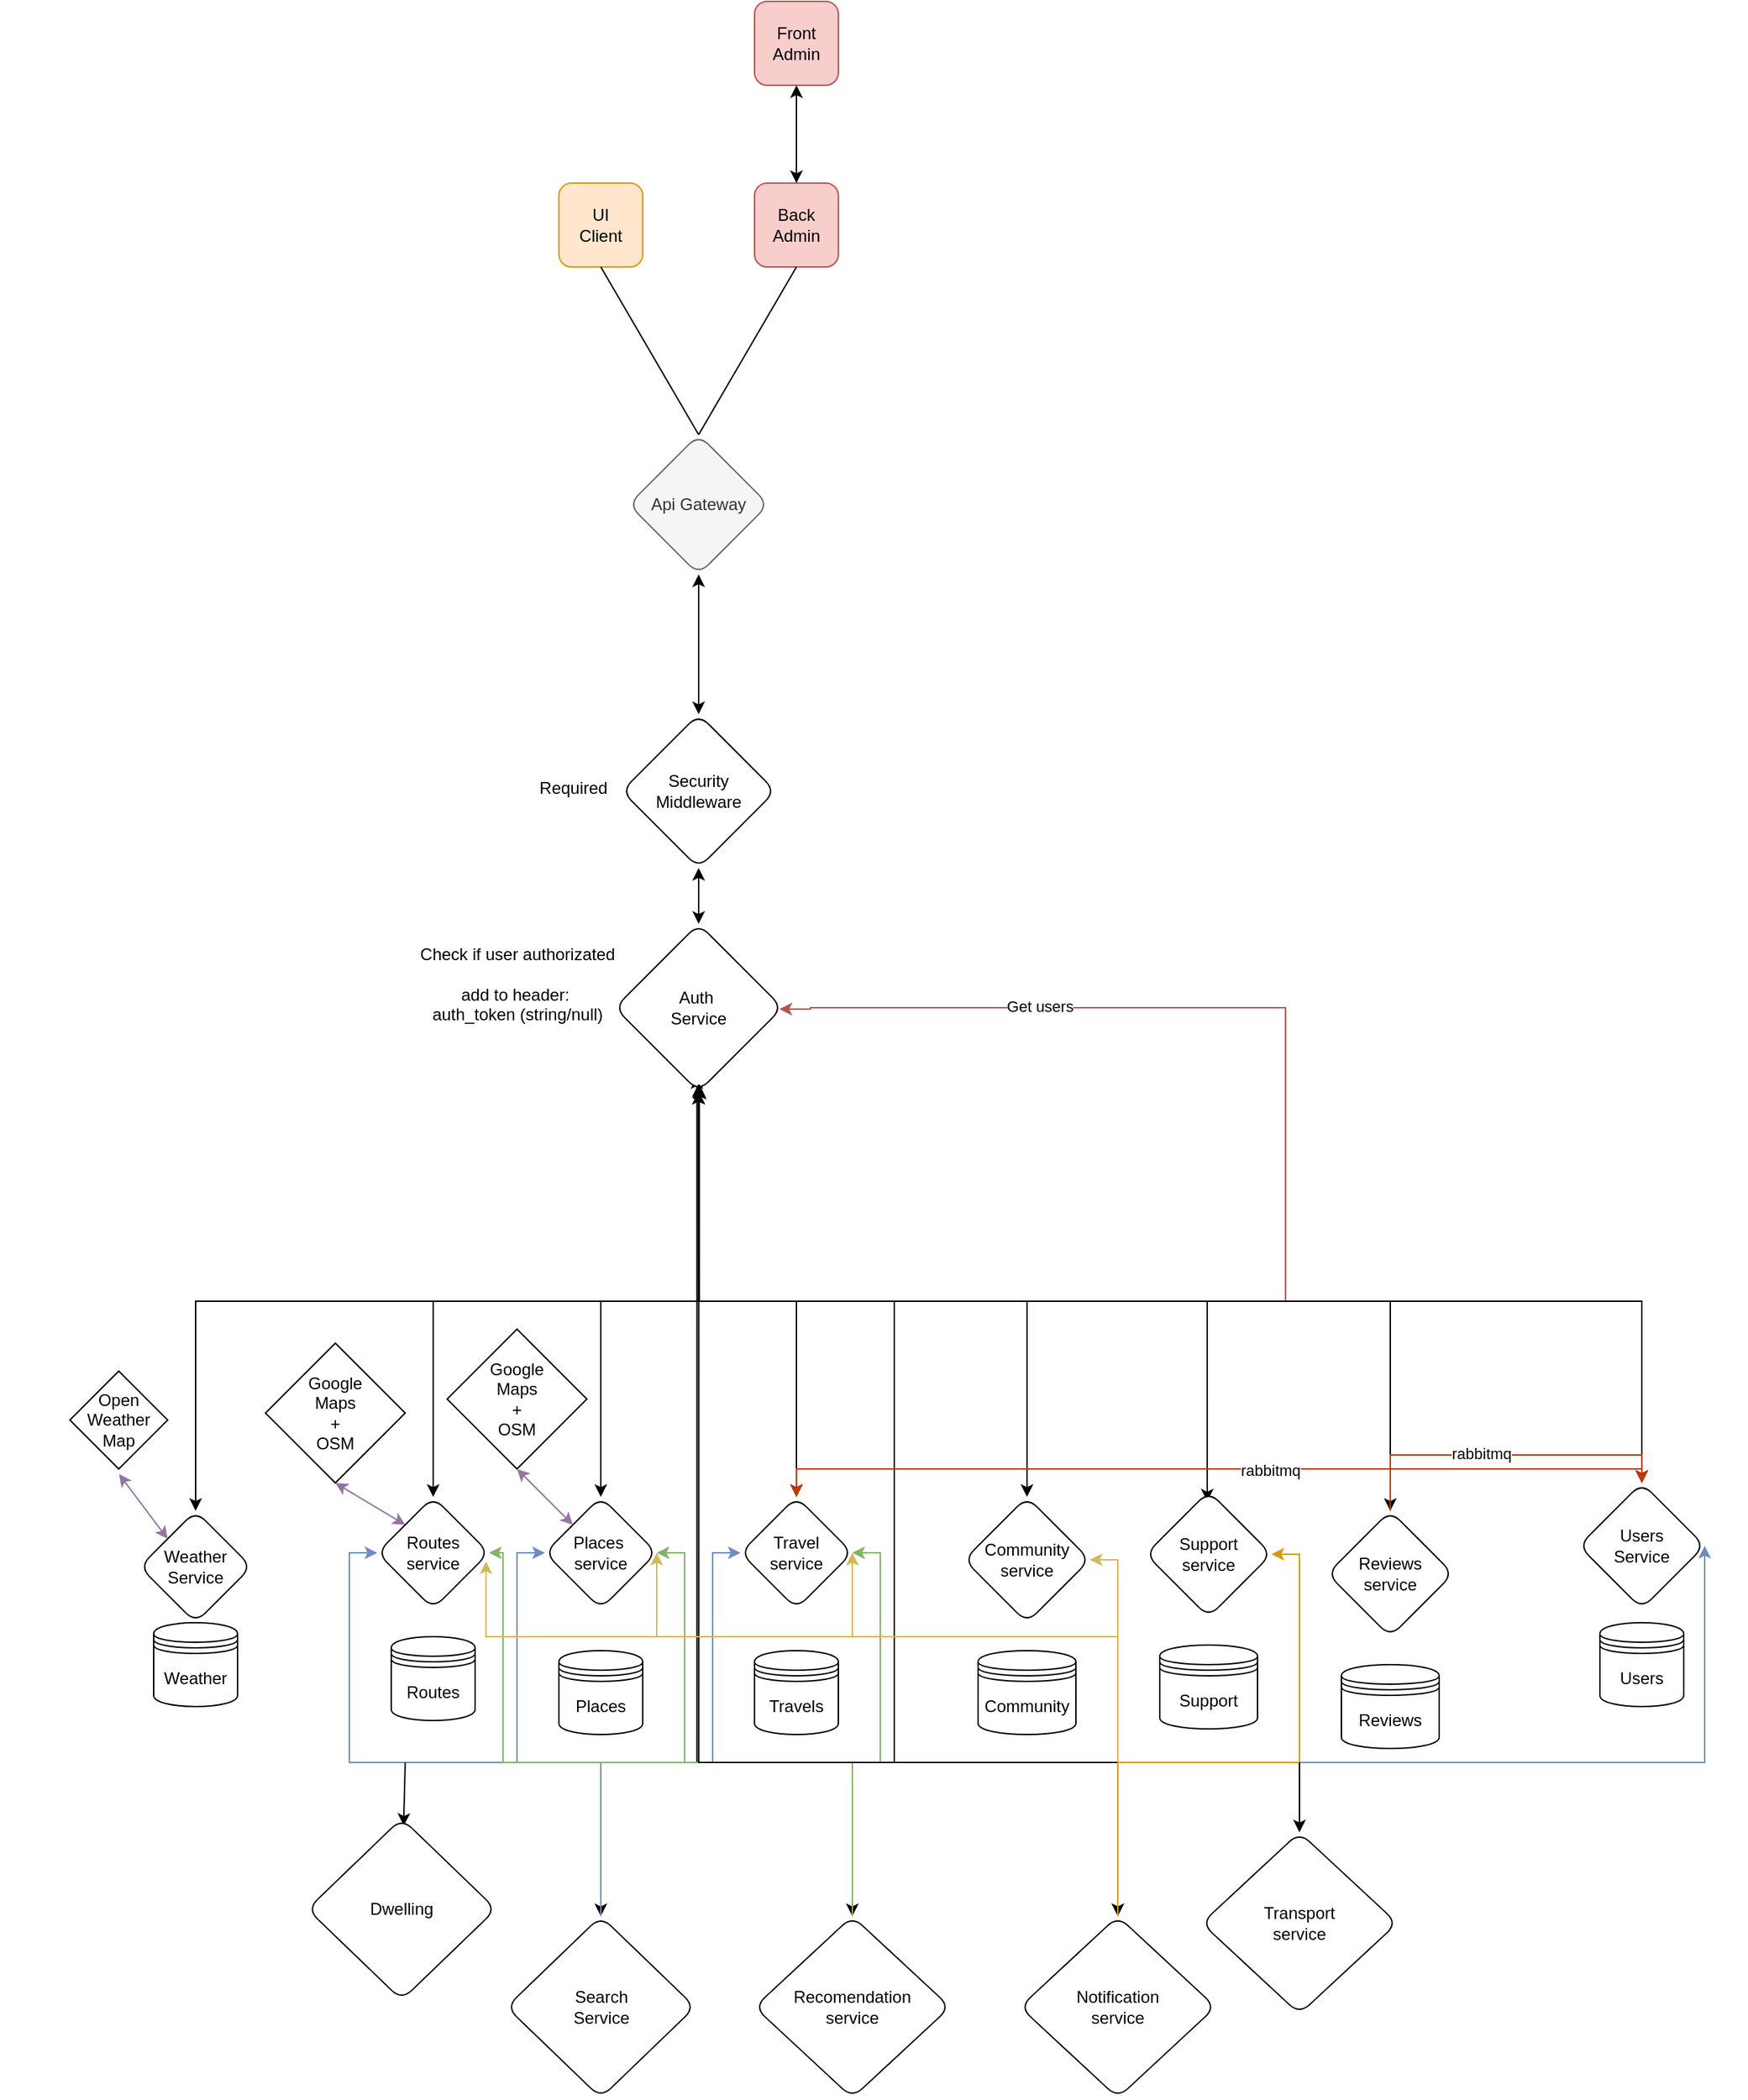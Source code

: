 <mxfile version="21.7.4" type="github" pages="2">
  <diagram id="EecwkjPMcD4oGISMl5hN" name="main">
    <mxGraphModel dx="1811" dy="544" grid="1" gridSize="10" guides="1" tooltips="1" connect="1" arrows="1" fold="1" page="1" pageScale="1" pageWidth="850" pageHeight="1100" math="0" shadow="0">
      <root>
        <mxCell id="0" />
        <mxCell id="1" parent="0" />
        <mxCell id="rPUgvvIxGrQD1X49i5kI-1" value="UI&lt;br&gt;Client" style="rounded=1;whiteSpace=wrap;html=1;labelBackgroundColor=none;fillColor=#ffe6cc;strokeColor=#d79b00;" parent="1" vertex="1">
          <mxGeometry x="270" y="200" width="60" height="60" as="geometry" />
        </mxCell>
        <mxCell id="rPUgvvIxGrQD1X49i5kI-2" value="Api Gateway" style="rhombus;whiteSpace=wrap;html=1;labelBackgroundColor=none;fillColor=#f5f5f5;fontColor=#333333;strokeColor=#666666;rounded=1;" parent="1" vertex="1">
          <mxGeometry x="320" y="380" width="100" height="100" as="geometry" />
        </mxCell>
        <mxCell id="rPUgvvIxGrQD1X49i5kI-3" value="" style="endArrow=none;html=1;rounded=1;exitX=0.5;exitY=1;exitDx=0;exitDy=0;entryX=0.5;entryY=0;entryDx=0;entryDy=0;labelBackgroundColor=none;fontColor=default;" parent="1" source="rPUgvvIxGrQD1X49i5kI-1" target="rPUgvvIxGrQD1X49i5kI-2" edge="1">
          <mxGeometry width="50" height="50" relative="1" as="geometry">
            <mxPoint x="260" y="470" as="sourcePoint" />
            <mxPoint x="310" y="420" as="targetPoint" />
          </mxGeometry>
        </mxCell>
        <mxCell id="rPUgvvIxGrQD1X49i5kI-13" value="" style="endArrow=classic;startArrow=classic;html=1;rounded=1;" parent="1" edge="1">
          <mxGeometry x="0.048" y="20" width="50" height="50" relative="1" as="geometry">
            <mxPoint x="370" y="580" as="sourcePoint" />
            <mxPoint x="370" y="480" as="targetPoint" />
            <mxPoint as="offset" />
          </mxGeometry>
        </mxCell>
        <mxCell id="bWCvzu3Y4gJ8_9nFrOtD-18" style="edgeStyle=orthogonalEdgeStyle;rounded=0;orthogonalLoop=1;jettySize=auto;html=1;exitX=0.5;exitY=1;exitDx=0;exitDy=0;entryX=0.5;entryY=0;entryDx=0;entryDy=0;startArrow=classic;startFill=1;" parent="1" source="rPUgvvIxGrQD1X49i5kI-32" target="bWCvzu3Y4gJ8_9nFrOtD-17" edge="1">
          <mxGeometry relative="1" as="geometry" />
        </mxCell>
        <mxCell id="rPUgvvIxGrQD1X49i5kI-32" value="Security &lt;br&gt;Middleware" style="rhombus;whiteSpace=wrap;html=1;rounded=1;" parent="1" vertex="1">
          <mxGeometry x="315" y="580" width="110" height="110" as="geometry" />
        </mxCell>
        <mxCell id="bWCvzu3Y4gJ8_9nFrOtD-8" style="edgeStyle=orthogonalEdgeStyle;rounded=0;orthogonalLoop=1;jettySize=auto;html=1;exitX=0.982;exitY=0.508;exitDx=0;exitDy=0;entryX=0.5;entryY=0;entryDx=0;entryDy=0;startArrow=classic;startFill=1;fillColor=#f8cecc;strokeColor=#b85450;exitPerimeter=0;" parent="1" source="bWCvzu3Y4gJ8_9nFrOtD-17" target="bWCvzu3Y4gJ8_9nFrOtD-6" edge="1">
          <mxGeometry relative="1" as="geometry">
            <mxPoint x="435.0" y="1185" as="targetPoint" />
            <mxPoint x="740" y="785" as="sourcePoint" />
            <Array as="points">
              <mxPoint x="450" y="791" />
              <mxPoint x="790" y="790" />
              <mxPoint x="790" y="1000" />
              <mxPoint x="1045" y="1000" />
            </Array>
          </mxGeometry>
        </mxCell>
        <mxCell id="bWCvzu3Y4gJ8_9nFrOtD-10" value="Get users" style="edgeLabel;html=1;align=center;verticalAlign=middle;resizable=0;points=[];" parent="bWCvzu3Y4gJ8_9nFrOtD-8" vertex="1" connectable="0">
          <mxGeometry x="-0.884" y="1" relative="1" as="geometry">
            <mxPoint x="131" as="offset" />
          </mxGeometry>
        </mxCell>
        <mxCell id="PeCJAEeytEar3KvYhR9G-1" value="Required" style="text;html=1;align=center;verticalAlign=middle;resizable=0;points=[];autosize=1;strokeColor=none;fillColor=none;" parent="1" vertex="1">
          <mxGeometry x="245" y="618" width="70" height="30" as="geometry" />
        </mxCell>
        <mxCell id="yKIxGDMHckdc1lxCS0Wq-1" value="" style="group" parent="1" vertex="1" connectable="0">
          <mxGeometry x="-130" y="1140" width="200" height="120" as="geometry" />
        </mxCell>
        <mxCell id="4Ooyj4k_RKz1A4hLpU1l-3" value="Weather &lt;br&gt;Service" style="rhombus;whiteSpace=wrap;html=1;rounded=1;" parent="yKIxGDMHckdc1lxCS0Wq-1" vertex="1">
          <mxGeometry x="100" y="10" width="80" height="80" as="geometry" />
        </mxCell>
        <mxCell id="bWCvzu3Y4gJ8_9nFrOtD-35" style="edgeStyle=orthogonalEdgeStyle;rounded=0;orthogonalLoop=1;jettySize=auto;html=1;exitX=0.5;exitY=0;exitDx=0;exitDy=0;entryX=0.49;entryY=0.908;entryDx=0;entryDy=0;entryPerimeter=0;startArrow=classic;startFill=1;" parent="1" source="bWCvzu3Y4gJ8_9nFrOtD-1" target="bWCvzu3Y4gJ8_9nFrOtD-17" edge="1">
          <mxGeometry relative="1" as="geometry">
            <Array as="points">
              <mxPoint x="300" y="1330" />
              <mxPoint x="369" y="1330" />
            </Array>
          </mxGeometry>
        </mxCell>
        <mxCell id="bWCvzu3Y4gJ8_9nFrOtD-40" style="edgeStyle=orthogonalEdgeStyle;rounded=0;orthogonalLoop=1;jettySize=auto;html=1;exitX=0.5;exitY=0;exitDx=0;exitDy=0;entryX=0;entryY=0.5;entryDx=0;entryDy=0;fillColor=#dae8fc;strokeColor=#6c8ebf;" parent="1" source="bWCvzu3Y4gJ8_9nFrOtD-1" target="bWCvzu3Y4gJ8_9nFrOtD-22" edge="1">
          <mxGeometry relative="1" as="geometry" />
        </mxCell>
        <mxCell id="bWCvzu3Y4gJ8_9nFrOtD-41" style="edgeStyle=orthogonalEdgeStyle;rounded=0;orthogonalLoop=1;jettySize=auto;html=1;exitX=0.5;exitY=0;exitDx=0;exitDy=0;entryX=0;entryY=0.5;entryDx=0;entryDy=0;fillColor=#dae8fc;strokeColor=#6c8ebf;" parent="1" source="bWCvzu3Y4gJ8_9nFrOtD-1" target="bWCvzu3Y4gJ8_9nFrOtD-23" edge="1">
          <mxGeometry relative="1" as="geometry">
            <Array as="points">
              <mxPoint x="300" y="1330" />
              <mxPoint x="240" y="1330" />
              <mxPoint x="240" y="1180" />
            </Array>
          </mxGeometry>
        </mxCell>
        <mxCell id="bWCvzu3Y4gJ8_9nFrOtD-42" style="edgeStyle=orthogonalEdgeStyle;rounded=0;orthogonalLoop=1;jettySize=auto;html=1;exitX=0.5;exitY=0;exitDx=0;exitDy=0;entryX=0;entryY=0.5;entryDx=0;entryDy=0;fillColor=#dae8fc;strokeColor=#6c8ebf;" parent="1" source="bWCvzu3Y4gJ8_9nFrOtD-1" target="bWCvzu3Y4gJ8_9nFrOtD-24" edge="1">
          <mxGeometry relative="1" as="geometry">
            <Array as="points">
              <mxPoint x="300" y="1330" />
              <mxPoint x="380" y="1330" />
            </Array>
          </mxGeometry>
        </mxCell>
        <mxCell id="bWCvzu3Y4gJ8_9nFrOtD-43" style="edgeStyle=orthogonalEdgeStyle;rounded=0;orthogonalLoop=1;jettySize=auto;html=1;exitX=0.5;exitY=0;exitDx=0;exitDy=0;entryX=1;entryY=0.5;entryDx=0;entryDy=0;fillColor=#dae8fc;strokeColor=#6c8ebf;" parent="1" source="bWCvzu3Y4gJ8_9nFrOtD-1" target="bWCvzu3Y4gJ8_9nFrOtD-6" edge="1">
          <mxGeometry relative="1" as="geometry">
            <Array as="points">
              <mxPoint x="300" y="1330" />
              <mxPoint x="1090" y="1330" />
            </Array>
          </mxGeometry>
        </mxCell>
        <mxCell id="bWCvzu3Y4gJ8_9nFrOtD-1" value="Search &lt;br&gt;Service" style="rhombus;whiteSpace=wrap;html=1;rounded=1;" parent="1" vertex="1">
          <mxGeometry x="232.5" y="1440" width="135" height="130" as="geometry" />
        </mxCell>
        <mxCell id="bWCvzu3Y4gJ8_9nFrOtD-9" value="" style="group" parent="1" vertex="1" connectable="0">
          <mxGeometry x="990" y="1130" width="130" height="210" as="geometry" />
        </mxCell>
        <mxCell id="rPUgvvIxGrQD1X49i5kI-42" value="Users" style="shape=datastore;whiteSpace=wrap;html=1;rounded=1;" parent="bWCvzu3Y4gJ8_9nFrOtD-9" vertex="1">
          <mxGeometry x="25" y="100" width="60" height="60" as="geometry" />
        </mxCell>
        <mxCell id="bWCvzu3Y4gJ8_9nFrOtD-6" value="Users&lt;br&gt;Service" style="rhombus;whiteSpace=wrap;html=1;rounded=1;" parent="bWCvzu3Y4gJ8_9nFrOtD-9" vertex="1">
          <mxGeometry x="10" width="90" height="90" as="geometry" />
        </mxCell>
        <mxCell id="EJrWtEtRRNhrlQFl7jeg-8" style="edgeStyle=orthogonalEdgeStyle;rounded=0;orthogonalLoop=1;jettySize=auto;html=1;exitX=0.5;exitY=1;exitDx=0;exitDy=0;entryX=0.489;entryY=0.081;entryDx=0;entryDy=0;entryPerimeter=0;" parent="1" source="bWCvzu3Y4gJ8_9nFrOtD-17" target="EJrWtEtRRNhrlQFl7jeg-5" edge="1">
          <mxGeometry relative="1" as="geometry">
            <Array as="points">
              <mxPoint x="370" y="1000" />
              <mxPoint x="734" y="1000" />
            </Array>
          </mxGeometry>
        </mxCell>
        <mxCell id="bWCvzu3Y4gJ8_9nFrOtD-17" value="Auth&amp;nbsp;&lt;br&gt;Service&lt;br&gt;" style="rhombus;whiteSpace=wrap;html=1;rounded=1;" parent="1" vertex="1">
          <mxGeometry x="310" y="730" width="120" height="120" as="geometry" />
        </mxCell>
        <mxCell id="bWCvzu3Y4gJ8_9nFrOtD-19" style="edgeStyle=orthogonalEdgeStyle;rounded=0;orthogonalLoop=1;jettySize=auto;html=1;exitX=0.5;exitY=0;exitDx=0;exitDy=0;entryX=0.5;entryY=1;entryDx=0;entryDy=0;startArrow=classic;startFill=1;" parent="1" source="4Ooyj4k_RKz1A4hLpU1l-3" target="bWCvzu3Y4gJ8_9nFrOtD-17" edge="1">
          <mxGeometry relative="1" as="geometry">
            <Array as="points">
              <mxPoint x="10" y="1000" />
              <mxPoint x="370" y="1000" />
            </Array>
          </mxGeometry>
        </mxCell>
        <mxCell id="bWCvzu3Y4gJ8_9nFrOtD-21" value="Check if user authorizated&lt;br&gt;&lt;br&gt;add to header:&amp;nbsp;&lt;br&gt;auth_token (string/null)" style="text;html=1;align=center;verticalAlign=middle;resizable=0;points=[];autosize=1;strokeColor=none;fillColor=none;" parent="1" vertex="1">
          <mxGeometry x="160" y="738" width="160" height="70" as="geometry" />
        </mxCell>
        <mxCell id="bWCvzu3Y4gJ8_9nFrOtD-28" value="" style="group;rounded=0;" parent="1" vertex="1" connectable="0">
          <mxGeometry x="140" y="1140" width="80" height="160" as="geometry" />
        </mxCell>
        <mxCell id="bWCvzu3Y4gJ8_9nFrOtD-22" value="Routes service" style="rhombus;whiteSpace=wrap;html=1;rounded=1;" parent="bWCvzu3Y4gJ8_9nFrOtD-28" vertex="1">
          <mxGeometry width="80" height="80" as="geometry" />
        </mxCell>
        <mxCell id="bWCvzu3Y4gJ8_9nFrOtD-25" value="Routes" style="shape=datastore;whiteSpace=wrap;html=1;rounded=1;" parent="bWCvzu3Y4gJ8_9nFrOtD-28" vertex="1">
          <mxGeometry x="10" y="100" width="60" height="60" as="geometry" />
        </mxCell>
        <mxCell id="bWCvzu3Y4gJ8_9nFrOtD-29" value="" style="group" parent="1" vertex="1" connectable="0">
          <mxGeometry x="260" y="1140" width="80" height="160" as="geometry" />
        </mxCell>
        <mxCell id="bWCvzu3Y4gJ8_9nFrOtD-23" value="Places&amp;nbsp; service" style="rhombus;whiteSpace=wrap;html=1;rounded=1;" parent="bWCvzu3Y4gJ8_9nFrOtD-29" vertex="1">
          <mxGeometry width="80" height="80" as="geometry" />
        </mxCell>
        <mxCell id="bWCvzu3Y4gJ8_9nFrOtD-26" value="Places" style="shape=datastore;whiteSpace=wrap;html=1;rounded=1;" parent="bWCvzu3Y4gJ8_9nFrOtD-29" vertex="1">
          <mxGeometry x="10" y="110" width="60" height="60" as="geometry" />
        </mxCell>
        <mxCell id="bWCvzu3Y4gJ8_9nFrOtD-30" value="" style="group" parent="1" vertex="1" connectable="0">
          <mxGeometry x="400" y="1140" width="80" height="160" as="geometry" />
        </mxCell>
        <mxCell id="bWCvzu3Y4gJ8_9nFrOtD-24" value="Travel&lt;br&gt;service" style="rhombus;whiteSpace=wrap;html=1;rounded=1;" parent="bWCvzu3Y4gJ8_9nFrOtD-30" vertex="1">
          <mxGeometry width="80" height="80" as="geometry" />
        </mxCell>
        <mxCell id="bWCvzu3Y4gJ8_9nFrOtD-27" value="Travels" style="shape=datastore;whiteSpace=wrap;html=1;rounded=1;" parent="bWCvzu3Y4gJ8_9nFrOtD-30" vertex="1">
          <mxGeometry x="10" y="110" width="60" height="60" as="geometry" />
        </mxCell>
        <mxCell id="bWCvzu3Y4gJ8_9nFrOtD-31" style="edgeStyle=orthogonalEdgeStyle;rounded=0;orthogonalLoop=1;jettySize=auto;html=1;exitX=0.5;exitY=0;exitDx=0;exitDy=0;startArrow=classic;startFill=1;entryX=0.509;entryY=0.97;entryDx=0;entryDy=0;entryPerimeter=0;" parent="1" source="bWCvzu3Y4gJ8_9nFrOtD-22" target="bWCvzu3Y4gJ8_9nFrOtD-17" edge="1">
          <mxGeometry relative="1" as="geometry">
            <Array as="points">
              <mxPoint x="180" y="1000" />
              <mxPoint x="370" y="1000" />
              <mxPoint x="370" y="849" />
              <mxPoint x="371" y="849" />
            </Array>
          </mxGeometry>
        </mxCell>
        <mxCell id="bWCvzu3Y4gJ8_9nFrOtD-33" style="edgeStyle=orthogonalEdgeStyle;rounded=0;orthogonalLoop=1;jettySize=auto;html=1;exitX=0.5;exitY=0;exitDx=0;exitDy=0;entryX=0.5;entryY=1;entryDx=0;entryDy=0;startArrow=classic;startFill=1;" parent="1" source="bWCvzu3Y4gJ8_9nFrOtD-23" target="bWCvzu3Y4gJ8_9nFrOtD-17" edge="1">
          <mxGeometry relative="1" as="geometry">
            <Array as="points">
              <mxPoint x="300" y="1000" />
              <mxPoint x="370" y="1000" />
            </Array>
          </mxGeometry>
        </mxCell>
        <mxCell id="bWCvzu3Y4gJ8_9nFrOtD-34" style="edgeStyle=orthogonalEdgeStyle;rounded=0;orthogonalLoop=1;jettySize=auto;html=1;exitX=0.5;exitY=0;exitDx=0;exitDy=0;entryX=0.5;entryY=1;entryDx=0;entryDy=0;startArrow=classic;startFill=1;" parent="1" source="bWCvzu3Y4gJ8_9nFrOtD-24" target="bWCvzu3Y4gJ8_9nFrOtD-17" edge="1">
          <mxGeometry relative="1" as="geometry">
            <Array as="points">
              <mxPoint x="440" y="1000" />
              <mxPoint x="370" y="1000" />
            </Array>
          </mxGeometry>
        </mxCell>
        <mxCell id="bWCvzu3Y4gJ8_9nFrOtD-37" style="edgeStyle=orthogonalEdgeStyle;rounded=0;orthogonalLoop=1;jettySize=auto;html=1;exitX=0.5;exitY=0;exitDx=0;exitDy=0;entryX=0.503;entryY=0.954;entryDx=0;entryDy=0;entryPerimeter=0;startArrow=classic;startFill=1;" parent="1" source="bWCvzu3Y4gJ8_9nFrOtD-6" target="bWCvzu3Y4gJ8_9nFrOtD-17" edge="1">
          <mxGeometry relative="1" as="geometry">
            <mxPoint x="370.0" y="830" as="targetPoint" />
            <Array as="points">
              <mxPoint x="1045" y="1000" />
              <mxPoint x="370" y="1000" />
            </Array>
          </mxGeometry>
        </mxCell>
        <mxCell id="bWCvzu3Y4gJ8_9nFrOtD-44" value="" style="group" parent="1" vertex="1" connectable="0">
          <mxGeometry x="560" y="1140" width="90" height="160" as="geometry" />
        </mxCell>
        <mxCell id="bWCvzu3Y4gJ8_9nFrOtD-45" value="Community&lt;br&gt;service" style="rhombus;whiteSpace=wrap;html=1;rounded=1;" parent="bWCvzu3Y4gJ8_9nFrOtD-44" vertex="1">
          <mxGeometry width="90" height="90" as="geometry" />
        </mxCell>
        <mxCell id="bWCvzu3Y4gJ8_9nFrOtD-46" value="Community" style="shape=datastore;whiteSpace=wrap;html=1;rounded=1;" parent="bWCvzu3Y4gJ8_9nFrOtD-44" vertex="1">
          <mxGeometry x="10" y="110" width="70" height="60" as="geometry" />
        </mxCell>
        <mxCell id="bWCvzu3Y4gJ8_9nFrOtD-49" style="edgeStyle=orthogonalEdgeStyle;rounded=0;orthogonalLoop=1;jettySize=auto;html=1;exitX=0.5;exitY=0;exitDx=0;exitDy=0;entryX=0.503;entryY=0.968;entryDx=0;entryDy=0;entryPerimeter=0;startArrow=classic;startFill=1;" parent="1" source="bWCvzu3Y4gJ8_9nFrOtD-45" target="bWCvzu3Y4gJ8_9nFrOtD-17" edge="1">
          <mxGeometry relative="1" as="geometry">
            <mxPoint x="370" y="860" as="targetPoint" />
            <Array as="points">
              <mxPoint x="555" y="1000" />
              <mxPoint x="370" y="1000" />
              <mxPoint x="370" y="846" />
            </Array>
          </mxGeometry>
        </mxCell>
        <mxCell id="bWCvzu3Y4gJ8_9nFrOtD-55" style="edgeStyle=orthogonalEdgeStyle;rounded=0;orthogonalLoop=1;jettySize=auto;html=1;exitX=0.5;exitY=0;exitDx=0;exitDy=0;entryX=0.498;entryY=0.956;entryDx=0;entryDy=0;entryPerimeter=0;startArrow=classic;startFill=1;" parent="1" source="bWCvzu3Y4gJ8_9nFrOtD-53" target="bWCvzu3Y4gJ8_9nFrOtD-17" edge="1">
          <mxGeometry relative="1" as="geometry">
            <Array as="points">
              <mxPoint x="480" y="1330" />
              <mxPoint x="510" y="1330" />
              <mxPoint x="510" y="1000" />
              <mxPoint x="370" y="1000" />
            </Array>
          </mxGeometry>
        </mxCell>
        <mxCell id="bWCvzu3Y4gJ8_9nFrOtD-57" style="edgeStyle=orthogonalEdgeStyle;rounded=0;orthogonalLoop=1;jettySize=auto;html=1;exitX=0.5;exitY=0;exitDx=0;exitDy=0;entryX=1;entryY=0.5;entryDx=0;entryDy=0;fillColor=#d5e8d4;strokeColor=#82b366;" parent="1" source="bWCvzu3Y4gJ8_9nFrOtD-53" target="bWCvzu3Y4gJ8_9nFrOtD-24" edge="1">
          <mxGeometry relative="1" as="geometry" />
        </mxCell>
        <mxCell id="bWCvzu3Y4gJ8_9nFrOtD-59" style="edgeStyle=orthogonalEdgeStyle;rounded=0;orthogonalLoop=1;jettySize=auto;html=1;exitX=0.5;exitY=0;exitDx=0;exitDy=0;entryX=1;entryY=0.5;entryDx=0;entryDy=0;fillColor=#d5e8d4;strokeColor=#82b366;" parent="1" source="bWCvzu3Y4gJ8_9nFrOtD-53" target="bWCvzu3Y4gJ8_9nFrOtD-23" edge="1">
          <mxGeometry relative="1" as="geometry">
            <Array as="points">
              <mxPoint x="480" y="1330" />
              <mxPoint x="360" y="1330" />
              <mxPoint x="360" y="1180" />
            </Array>
          </mxGeometry>
        </mxCell>
        <mxCell id="bWCvzu3Y4gJ8_9nFrOtD-60" style="edgeStyle=orthogonalEdgeStyle;rounded=0;orthogonalLoop=1;jettySize=auto;html=1;exitX=0.5;exitY=0;exitDx=0;exitDy=0;entryX=1;entryY=0.5;entryDx=0;entryDy=0;fillColor=#d5e8d4;strokeColor=#82b366;" parent="1" source="bWCvzu3Y4gJ8_9nFrOtD-53" target="bWCvzu3Y4gJ8_9nFrOtD-22" edge="1">
          <mxGeometry relative="1" as="geometry">
            <Array as="points">
              <mxPoint x="480" y="1330" />
              <mxPoint x="230" y="1330" />
              <mxPoint x="230" y="1180" />
            </Array>
          </mxGeometry>
        </mxCell>
        <mxCell id="bWCvzu3Y4gJ8_9nFrOtD-53" value="Recomendation&lt;br&gt;service" style="rhombus;whiteSpace=wrap;html=1;rounded=1;" parent="1" vertex="1">
          <mxGeometry x="410" y="1440" width="140" height="130" as="geometry" />
        </mxCell>
        <mxCell id="bWCvzu3Y4gJ8_9nFrOtD-62" value="Google &lt;br&gt;Maps &lt;br&gt;+ &lt;br&gt;OSM" style="rhombus;whiteSpace=wrap;html=1;" parent="1" vertex="1">
          <mxGeometry x="190" y="1020" width="100" height="100" as="geometry" />
        </mxCell>
        <mxCell id="bWCvzu3Y4gJ8_9nFrOtD-63" value="Google &lt;br&gt;Maps &lt;br&gt;+ &lt;br&gt;OSM" style="rhombus;whiteSpace=wrap;html=1;" parent="1" vertex="1">
          <mxGeometry x="60" y="1030" width="100" height="100" as="geometry" />
        </mxCell>
        <mxCell id="4Ooyj4k_RKz1A4hLpU1l-7" value="Weather" style="shape=datastore;whiteSpace=wrap;html=1;rounded=1;" parent="1" vertex="1">
          <mxGeometry x="-20" y="1230" width="60" height="60" as="geometry" />
        </mxCell>
        <mxCell id="bWCvzu3Y4gJ8_9nFrOtD-64" value="Open&lt;br&gt;Weather&lt;br&gt;Map" style="rhombus;whiteSpace=wrap;html=1;" parent="1" vertex="1">
          <mxGeometry x="-80" y="1050" width="70" height="70" as="geometry" />
        </mxCell>
        <mxCell id="bWCvzu3Y4gJ8_9nFrOtD-65" style="rounded=0;orthogonalLoop=1;jettySize=auto;html=1;exitX=0;exitY=0;exitDx=0;exitDy=0;entryX=0.503;entryY=1.053;entryDx=0;entryDy=0;entryPerimeter=0;startArrow=classic;startFill=1;fillColor=#e1d5e7;strokeColor=#9673a6;" parent="1" source="4Ooyj4k_RKz1A4hLpU1l-3" target="bWCvzu3Y4gJ8_9nFrOtD-64" edge="1">
          <mxGeometry relative="1" as="geometry" />
        </mxCell>
        <mxCell id="bWCvzu3Y4gJ8_9nFrOtD-66" style="rounded=0;orthogonalLoop=1;jettySize=auto;html=1;exitX=0;exitY=0;exitDx=0;exitDy=0;entryX=0.5;entryY=1;entryDx=0;entryDy=0;startArrow=classic;startFill=1;fillColor=#e1d5e7;strokeColor=#9673a6;" parent="1" source="bWCvzu3Y4gJ8_9nFrOtD-22" target="bWCvzu3Y4gJ8_9nFrOtD-63" edge="1">
          <mxGeometry relative="1" as="geometry" />
        </mxCell>
        <mxCell id="bWCvzu3Y4gJ8_9nFrOtD-67" style="rounded=0;orthogonalLoop=1;jettySize=auto;html=1;exitX=0;exitY=0;exitDx=0;exitDy=0;entryX=0.5;entryY=1;entryDx=0;entryDy=0;fillColor=#e1d5e7;strokeColor=#9673a6;startArrow=classic;startFill=1;" parent="1" source="bWCvzu3Y4gJ8_9nFrOtD-23" target="bWCvzu3Y4gJ8_9nFrOtD-62" edge="1">
          <mxGeometry relative="1" as="geometry" />
        </mxCell>
        <mxCell id="bWCvzu3Y4gJ8_9nFrOtD-69" style="edgeStyle=orthogonalEdgeStyle;rounded=0;orthogonalLoop=1;jettySize=auto;html=1;exitX=0.5;exitY=0;exitDx=0;exitDy=0;entryX=1;entryY=0.5;entryDx=0;entryDy=0;fillColor=#fff2cc;strokeColor=#d6b656;startArrow=classic;startFill=1;" parent="1" source="bWCvzu3Y4gJ8_9nFrOtD-68" target="bWCvzu3Y4gJ8_9nFrOtD-45" edge="1">
          <mxGeometry relative="1" as="geometry">
            <Array as="points">
              <mxPoint x="670" y="1440" />
              <mxPoint x="670" y="1195" />
            </Array>
          </mxGeometry>
        </mxCell>
        <mxCell id="bWCvzu3Y4gJ8_9nFrOtD-70" style="edgeStyle=orthogonalEdgeStyle;rounded=0;orthogonalLoop=1;jettySize=auto;html=1;exitX=0.5;exitY=0;exitDx=0;exitDy=0;entryX=0.501;entryY=0.964;entryDx=0;entryDy=0;entryPerimeter=0;startArrow=classic;startFill=1;" parent="1" source="bWCvzu3Y4gJ8_9nFrOtD-68" target="bWCvzu3Y4gJ8_9nFrOtD-17" edge="1">
          <mxGeometry relative="1" as="geometry">
            <Array as="points">
              <mxPoint x="670" y="1330" />
              <mxPoint x="370" y="1330" />
            </Array>
          </mxGeometry>
        </mxCell>
        <mxCell id="bWCvzu3Y4gJ8_9nFrOtD-72" style="edgeStyle=orthogonalEdgeStyle;rounded=0;orthogonalLoop=1;jettySize=auto;html=1;exitX=0.5;exitY=0;exitDx=0;exitDy=0;entryX=1;entryY=0.5;entryDx=0;entryDy=0;fillColor=#fff2cc;strokeColor=#d6b656;" parent="1" source="bWCvzu3Y4gJ8_9nFrOtD-68" target="bWCvzu3Y4gJ8_9nFrOtD-24" edge="1">
          <mxGeometry relative="1" as="geometry">
            <Array as="points">
              <mxPoint x="670" y="1240" />
              <mxPoint x="480" y="1240" />
            </Array>
          </mxGeometry>
        </mxCell>
        <mxCell id="bWCvzu3Y4gJ8_9nFrOtD-73" style="edgeStyle=orthogonalEdgeStyle;rounded=0;orthogonalLoop=1;jettySize=auto;html=1;exitX=0.5;exitY=0;exitDx=0;exitDy=0;entryX=1;entryY=0.5;entryDx=0;entryDy=0;fillColor=#fff2cc;strokeColor=#d6b656;" parent="1" source="bWCvzu3Y4gJ8_9nFrOtD-68" target="bWCvzu3Y4gJ8_9nFrOtD-23" edge="1">
          <mxGeometry relative="1" as="geometry">
            <Array as="points">
              <mxPoint x="670" y="1240" />
              <mxPoint x="340" y="1240" />
            </Array>
          </mxGeometry>
        </mxCell>
        <mxCell id="bWCvzu3Y4gJ8_9nFrOtD-75" style="edgeStyle=orthogonalEdgeStyle;rounded=0;orthogonalLoop=1;jettySize=auto;html=1;exitX=0.5;exitY=0;exitDx=0;exitDy=0;entryX=0.973;entryY=0.578;entryDx=0;entryDy=0;entryPerimeter=0;fillColor=#fff2cc;strokeColor=#d6b656;" parent="1" source="bWCvzu3Y4gJ8_9nFrOtD-68" target="bWCvzu3Y4gJ8_9nFrOtD-22" edge="1">
          <mxGeometry relative="1" as="geometry">
            <Array as="points">
              <mxPoint x="670" y="1240" />
              <mxPoint x="218" y="1240" />
            </Array>
          </mxGeometry>
        </mxCell>
        <mxCell id="EJrWtEtRRNhrlQFl7jeg-7" style="edgeStyle=orthogonalEdgeStyle;rounded=0;orthogonalLoop=1;jettySize=auto;html=1;exitX=0.5;exitY=0;exitDx=0;exitDy=0;entryX=1;entryY=0.5;entryDx=0;entryDy=0;fillColor=#ffe6cc;strokeColor=#d79b00;" parent="1" source="bWCvzu3Y4gJ8_9nFrOtD-68" target="EJrWtEtRRNhrlQFl7jeg-5" edge="1">
          <mxGeometry relative="1" as="geometry">
            <Array as="points">
              <mxPoint x="670" y="1330" />
              <mxPoint x="800" y="1330" />
              <mxPoint x="800" y="1181" />
            </Array>
          </mxGeometry>
        </mxCell>
        <mxCell id="bWCvzu3Y4gJ8_9nFrOtD-68" value="Notification&lt;br&gt;service" style="rhombus;whiteSpace=wrap;html=1;rounded=1;" parent="1" vertex="1">
          <mxGeometry x="600" y="1440" width="140" height="130" as="geometry" />
        </mxCell>
        <mxCell id="3qM2xMy_dXzjWMU7UiyM-1" value="" style="endArrow=classic;html=1;rounded=0;entryX=0.51;entryY=0.041;entryDx=0;entryDy=0;entryPerimeter=0;" parent="1" target="3qM2xMy_dXzjWMU7UiyM-6" edge="1">
          <mxGeometry width="50" height="50" relative="1" as="geometry">
            <mxPoint x="160" y="1330" as="sourcePoint" />
            <mxPoint x="160" y="1390" as="targetPoint" />
          </mxGeometry>
        </mxCell>
        <mxCell id="3qM2xMy_dXzjWMU7UiyM-3" value="" style="endArrow=classic;html=1;rounded=0;entryX=0.5;entryY=0;entryDx=0;entryDy=0;" parent="1" target="3qM2xMy_dXzjWMU7UiyM-4" edge="1">
          <mxGeometry width="50" height="50" relative="1" as="geometry">
            <mxPoint x="800" y="1330" as="sourcePoint" />
            <mxPoint x="800" y="1440" as="targetPoint" />
          </mxGeometry>
        </mxCell>
        <mxCell id="3qM2xMy_dXzjWMU7UiyM-4" value="Transport&lt;br&gt;service&lt;br&gt;" style="rhombus;whiteSpace=wrap;html=1;rounded=1;" parent="1" vertex="1">
          <mxGeometry x="730" y="1380" width="140" height="130" as="geometry" />
        </mxCell>
        <mxCell id="3qM2xMy_dXzjWMU7UiyM-6" value="Dwelling" style="rhombus;whiteSpace=wrap;html=1;rounded=1;" parent="1" vertex="1">
          <mxGeometry x="90" y="1370" width="135" height="130" as="geometry" />
        </mxCell>
        <mxCell id="8K9nDhkOLHs7_jybABec-1" value="Back&lt;br&gt;Admin" style="rounded=1;whiteSpace=wrap;html=1;labelBackgroundColor=none;fillColor=#f8cecc;strokeColor=#b85450;" parent="1" vertex="1">
          <mxGeometry x="410" y="200" width="60" height="60" as="geometry" />
        </mxCell>
        <mxCell id="8K9nDhkOLHs7_jybABec-2" value="" style="endArrow=none;html=1;rounded=0;exitX=0.5;exitY=0;exitDx=0;exitDy=0;entryX=0.5;entryY=1;entryDx=0;entryDy=0;" parent="1" source="rPUgvvIxGrQD1X49i5kI-2" target="8K9nDhkOLHs7_jybABec-1" edge="1">
          <mxGeometry width="50" height="50" relative="1" as="geometry">
            <mxPoint x="380" y="390" as="sourcePoint" />
            <mxPoint x="430" y="340" as="targetPoint" />
          </mxGeometry>
        </mxCell>
        <mxCell id="8K9nDhkOLHs7_jybABec-3" value="Front&lt;br&gt;Admin" style="rounded=1;whiteSpace=wrap;html=1;labelBackgroundColor=none;fillColor=#f8cecc;strokeColor=#b85450;" parent="1" vertex="1">
          <mxGeometry x="410" y="70" width="60" height="60" as="geometry" />
        </mxCell>
        <mxCell id="8K9nDhkOLHs7_jybABec-4" value="" style="endArrow=classic;startArrow=classic;html=1;rounded=0;entryX=0.5;entryY=1;entryDx=0;entryDy=0;exitX=0.5;exitY=0;exitDx=0;exitDy=0;" parent="1" source="8K9nDhkOLHs7_jybABec-1" target="8K9nDhkOLHs7_jybABec-3" edge="1">
          <mxGeometry width="50" height="50" relative="1" as="geometry">
            <mxPoint x="440" y="200" as="sourcePoint" />
            <mxPoint x="490" y="150" as="targetPoint" />
          </mxGeometry>
        </mxCell>
        <mxCell id="EJrWtEtRRNhrlQFl7jeg-1" value="" style="group" parent="1" vertex="1" connectable="0">
          <mxGeometry x="820" y="1150" width="90" height="160" as="geometry" />
        </mxCell>
        <mxCell id="EJrWtEtRRNhrlQFl7jeg-2" value="Reviews&lt;br&gt;service" style="rhombus;whiteSpace=wrap;html=1;rounded=1;" parent="EJrWtEtRRNhrlQFl7jeg-1" vertex="1">
          <mxGeometry width="90" height="90" as="geometry" />
        </mxCell>
        <mxCell id="EJrWtEtRRNhrlQFl7jeg-3" value="Reviews" style="shape=datastore;whiteSpace=wrap;html=1;rounded=1;" parent="EJrWtEtRRNhrlQFl7jeg-1" vertex="1">
          <mxGeometry x="10" y="110" width="70" height="60" as="geometry" />
        </mxCell>
        <mxCell id="EJrWtEtRRNhrlQFl7jeg-4" value="" style="group" parent="1" vertex="1" connectable="0">
          <mxGeometry x="690" y="1136" width="90" height="160" as="geometry" />
        </mxCell>
        <mxCell id="EJrWtEtRRNhrlQFl7jeg-5" value="Support&lt;br&gt;service" style="rhombus;whiteSpace=wrap;html=1;rounded=1;" parent="EJrWtEtRRNhrlQFl7jeg-4" vertex="1">
          <mxGeometry width="90" height="90" as="geometry" />
        </mxCell>
        <mxCell id="EJrWtEtRRNhrlQFl7jeg-6" value="Support" style="shape=datastore;whiteSpace=wrap;html=1;rounded=1;" parent="EJrWtEtRRNhrlQFl7jeg-4" vertex="1">
          <mxGeometry x="10" y="110" width="70" height="60" as="geometry" />
        </mxCell>
        <mxCell id="EJrWtEtRRNhrlQFl7jeg-9" style="edgeStyle=orthogonalEdgeStyle;rounded=0;orthogonalLoop=1;jettySize=auto;html=1;exitX=0.5;exitY=0;exitDx=0;exitDy=0;entryX=0.5;entryY=1;entryDx=0;entryDy=0;startArrow=classic;startFill=1;" parent="1" source="EJrWtEtRRNhrlQFl7jeg-2" target="bWCvzu3Y4gJ8_9nFrOtD-17" edge="1">
          <mxGeometry relative="1" as="geometry">
            <Array as="points">
              <mxPoint x="865" y="1000" />
              <mxPoint x="370" y="1000" />
            </Array>
          </mxGeometry>
        </mxCell>
        <mxCell id="ScY9BYUsx-XFLdMKg8j7-1" style="edgeStyle=orthogonalEdgeStyle;rounded=0;orthogonalLoop=1;jettySize=auto;html=1;entryX=0.5;entryY=0;entryDx=0;entryDy=0;fillColor=#fa6800;strokeColor=#C73500;exitX=0.5;exitY=0;exitDx=0;exitDy=0;" edge="1" parent="1" source="EJrWtEtRRNhrlQFl7jeg-2" target="bWCvzu3Y4gJ8_9nFrOtD-6">
          <mxGeometry relative="1" as="geometry">
            <mxPoint x="890" y="1110" as="sourcePoint" />
          </mxGeometry>
        </mxCell>
        <mxCell id="ScY9BYUsx-XFLdMKg8j7-2" value="rabbitmq" style="edgeLabel;html=1;align=center;verticalAlign=middle;resizable=0;points=[];" vertex="1" connectable="0" parent="ScY9BYUsx-XFLdMKg8j7-1">
          <mxGeometry x="-0.129" y="1" relative="1" as="geometry">
            <mxPoint as="offset" />
          </mxGeometry>
        </mxCell>
        <mxCell id="ScY9BYUsx-XFLdMKg8j7-3" style="edgeStyle=orthogonalEdgeStyle;rounded=0;orthogonalLoop=1;jettySize=auto;html=1;fillColor=#fa6800;strokeColor=#C73500;exitX=0.5;exitY=0;exitDx=0;exitDy=0;" edge="1" parent="1" source="bWCvzu3Y4gJ8_9nFrOtD-6">
          <mxGeometry relative="1" as="geometry">
            <mxPoint x="620" y="1110" as="sourcePoint" />
            <mxPoint x="440" y="1140" as="targetPoint" />
            <Array as="points">
              <mxPoint x="1045" y="1120" />
              <mxPoint x="440" y="1120" />
            </Array>
          </mxGeometry>
        </mxCell>
        <mxCell id="ScY9BYUsx-XFLdMKg8j7-4" value="rabbitmq" style="edgeLabel;html=1;align=center;verticalAlign=middle;resizable=0;points=[];" vertex="1" connectable="0" parent="ScY9BYUsx-XFLdMKg8j7-3">
          <mxGeometry x="-0.129" y="1" relative="1" as="geometry">
            <mxPoint as="offset" />
          </mxGeometry>
        </mxCell>
      </root>
    </mxGraphModel>
  </diagram>
  <diagram id="UBXkYwwmbn8SLsa3aRLl" name="old">
    <mxGraphModel dx="2625" dy="1335" grid="1" gridSize="10" guides="1" tooltips="1" connect="1" arrows="1" fold="1" page="1" pageScale="1" pageWidth="827" pageHeight="1169" math="0" shadow="0">
      <root>
        <mxCell id="0" />
        <mxCell id="1" parent="0" />
        <mxCell id="PBsppGvL_e9_x3geSDml-1" value="UI&lt;br&gt;Client" style="rounded=1;whiteSpace=wrap;html=1;labelBackgroundColor=none;fillColor=#ffe6cc;strokeColor=#d79b00;" parent="1" vertex="1">
          <mxGeometry x="160" y="400" width="60" height="60" as="geometry" />
        </mxCell>
        <mxCell id="PBsppGvL_e9_x3geSDml-2" value="Api-Композитор&lt;br&gt;" style="rhombus;whiteSpace=wrap;html=1;labelBackgroundColor=none;fillColor=#f5f5f5;fontColor=#333333;strokeColor=#666666;rounded=1;" parent="1" vertex="1">
          <mxGeometry x="320" y="380" width="100" height="100" as="geometry" />
        </mxCell>
        <mxCell id="PBsppGvL_e9_x3geSDml-5" value="" style="endArrow=none;html=1;rounded=1;exitX=1;exitY=0.5;exitDx=0;exitDy=0;entryX=0;entryY=0.5;entryDx=0;entryDy=0;labelBackgroundColor=none;fontColor=default;" parent="1" source="PBsppGvL_e9_x3geSDml-1" target="PBsppGvL_e9_x3geSDml-2" edge="1">
          <mxGeometry width="50" height="50" relative="1" as="geometry">
            <mxPoint x="260" y="470" as="sourcePoint" />
            <mxPoint x="310" y="420" as="targetPoint" />
          </mxGeometry>
        </mxCell>
        <mxCell id="qCK3WZtqA-NkHviAnRfz-2" value="Сервіс авторизациї&lt;br&gt;(Keycloak)" style="shape=hexagon;perimeter=hexagonPerimeter2;whiteSpace=wrap;html=1;fixedSize=1;labelBackgroundColor=none;rounded=1;fillColor=#f5f5f5;fontColor=#333333;strokeColor=#666666;" parent="1" vertex="1">
          <mxGeometry x="292.5" y="130" width="155" height="100" as="geometry" />
        </mxCell>
        <mxCell id="qCK3WZtqA-NkHviAnRfz-4" value="REST&lt;br&gt;" style="endArrow=classic;startArrow=classic;html=1;rounded=1;exitX=0.497;exitY=0.041;exitDx=0;exitDy=0;entryX=0.5;entryY=1;entryDx=0;entryDy=0;exitPerimeter=0;" parent="1" source="PBsppGvL_e9_x3geSDml-2" edge="1">
          <mxGeometry x="0.067" y="20" width="50" height="50" relative="1" as="geometry">
            <mxPoint x="369.9" y="380" as="sourcePoint" />
            <mxPoint x="369.9" y="230" as="targetPoint" />
            <mxPoint as="offset" />
          </mxGeometry>
        </mxCell>
        <mxCell id="qCK3WZtqA-NkHviAnRfz-5" value="Профіль користувача" style="shape=hexagon;perimeter=hexagonPerimeter2;whiteSpace=wrap;html=1;fixedSize=1;fillColor=#f5f5f5;fontColor=#333333;strokeColor=#666666;rounded=1;" parent="1" vertex="1">
          <mxGeometry x="447.5" y="260" width="120" height="80" as="geometry" />
        </mxCell>
        <mxCell id="qCK3WZtqA-NkHviAnRfz-6" value="REST" style="endArrow=classic;startArrow=classic;html=1;rounded=1;entryX=0;entryY=0.75;entryDx=0;entryDy=0;" parent="1" target="qCK3WZtqA-NkHviAnRfz-5" edge="1">
          <mxGeometry x="0.121" y="22" width="50" height="50" relative="1" as="geometry">
            <mxPoint x="390" y="400" as="sourcePoint" />
            <mxPoint x="440" y="350" as="targetPoint" />
            <mxPoint as="offset" />
          </mxGeometry>
        </mxCell>
        <mxCell id="qCK3WZtqA-NkHviAnRfz-19" value="" style="endArrow=classic;startArrow=classic;html=1;rounded=1;exitX=0.467;exitY=-0.017;exitDx=0;exitDy=0;exitPerimeter=0;entryX=0.5;entryY=1;entryDx=0;entryDy=0;" parent="1" source="qCK3WZtqA-NkHviAnRfz-16" target="qCK3WZtqA-NkHviAnRfz-20" edge="1">
          <mxGeometry width="50" height="50" relative="1" as="geometry">
            <mxPoint x="370" y="530" as="sourcePoint" />
            <mxPoint x="375" y="750" as="targetPoint" />
          </mxGeometry>
        </mxCell>
        <mxCell id="qCK3WZtqA-NkHviAnRfz-24" value="" style="group" parent="1" vertex="1" connectable="0">
          <mxGeometry x="240" y="585" width="190" height="150" as="geometry" />
        </mxCell>
        <mxCell id="qCK3WZtqA-NkHviAnRfz-22" value="" style="group" parent="qCK3WZtqA-NkHviAnRfz-24" vertex="1" connectable="0">
          <mxGeometry x="70" width="120" height="150" as="geometry" />
        </mxCell>
        <mxCell id="qCK3WZtqA-NkHviAnRfz-20" value="CQRS-Представление" style="shape=hexagon;perimeter=hexagonPerimeter2;whiteSpace=wrap;html=1;fixedSize=1;rounded=1;fillColor=#f5f5f5;fontColor=#333333;strokeColor=#666666;" parent="qCK3WZtqA-NkHviAnRfz-22" vertex="1">
          <mxGeometry width="120" height="80" as="geometry" />
        </mxCell>
        <mxCell id="qCK3WZtqA-NkHviAnRfz-21" value="DB" style="shape=datastore;whiteSpace=wrap;html=1;rounded=1;" parent="qCK3WZtqA-NkHviAnRfz-24" vertex="1">
          <mxGeometry y="10" width="60" height="60" as="geometry" />
        </mxCell>
        <mxCell id="qCK3WZtqA-NkHviAnRfz-27" value="REST" style="endArrow=classic;startArrow=classic;html=1;rounded=1;exitX=0.5;exitY=0;exitDx=0;exitDy=0;entryX=0.5;entryY=1;entryDx=0;entryDy=0;" parent="1" source="qCK3WZtqA-NkHviAnRfz-20" target="PBsppGvL_e9_x3geSDml-2" edge="1">
          <mxGeometry x="0.048" y="20" width="50" height="50" relative="1" as="geometry">
            <mxPoint x="380" y="570" as="sourcePoint" />
            <mxPoint x="430" y="520" as="targetPoint" />
            <mxPoint as="offset" />
          </mxGeometry>
        </mxCell>
        <mxCell id="qCK3WZtqA-NkHviAnRfz-30" value="REST" style="endArrow=classic;startArrow=classic;html=1;rounded=1;entryX=1;entryY=0.75;entryDx=0;entryDy=0;" parent="1" target="qCK3WZtqA-NkHviAnRfz-2" edge="1">
          <mxGeometry x="-0.113" y="-18" width="50" height="50" relative="1" as="geometry">
            <mxPoint x="510" y="260" as="sourcePoint" />
            <mxPoint x="560" y="210" as="targetPoint" />
            <mxPoint as="offset" />
          </mxGeometry>
        </mxCell>
        <mxCell id="32mQGF3PDhcGtLx1aaVk-4" value="" style="group" parent="1" vertex="1" connectable="0">
          <mxGeometry x="80" y="765" width="590" height="305" as="geometry" />
        </mxCell>
        <mxCell id="qCK3WZtqA-NkHviAnRfz-13" value="" style="group" parent="32mQGF3PDhcGtLx1aaVk-4" vertex="1" connectable="0">
          <mxGeometry y="115" width="120" height="150" as="geometry" />
        </mxCell>
        <mxCell id="qCK3WZtqA-NkHviAnRfz-9" value="Сервіс маршрутів" style="shape=hexagon;perimeter=hexagonPerimeter2;whiteSpace=wrap;html=1;fixedSize=1;fillColor=#f5f5f5;fontColor=#333333;strokeColor=#666666;rounded=1;" parent="qCK3WZtqA-NkHviAnRfz-13" vertex="1">
          <mxGeometry width="120" height="80" as="geometry" />
        </mxCell>
        <mxCell id="qCK3WZtqA-NkHviAnRfz-12" value="DB" style="shape=datastore;whiteSpace=wrap;html=1;rounded=1;" parent="qCK3WZtqA-NkHviAnRfz-13" vertex="1">
          <mxGeometry x="30" y="90" width="60" height="60" as="geometry" />
        </mxCell>
        <mxCell id="qCK3WZtqA-NkHviAnRfz-15" value="" style="group" parent="32mQGF3PDhcGtLx1aaVk-4" vertex="1" connectable="0">
          <mxGeometry x="235" y="155" width="120" height="150" as="geometry" />
        </mxCell>
        <mxCell id="qCK3WZtqA-NkHviAnRfz-7" value="Сервіс Місць" style="shape=hexagon;perimeter=hexagonPerimeter2;whiteSpace=wrap;html=1;fixedSize=1;rounded=1;fillColor=#f5f5f5;fontColor=#333333;strokeColor=#666666;" parent="qCK3WZtqA-NkHviAnRfz-15" vertex="1">
          <mxGeometry width="120" height="80" as="geometry" />
        </mxCell>
        <mxCell id="qCK3WZtqA-NkHviAnRfz-14" value="DB" style="shape=datastore;whiteSpace=wrap;html=1;rounded=1;" parent="qCK3WZtqA-NkHviAnRfz-15" vertex="1">
          <mxGeometry x="30" y="90" width="60" height="60" as="geometry" />
        </mxCell>
        <mxCell id="qCK3WZtqA-NkHviAnRfz-16" value="Шина повідомлень" style="strokeWidth=2;html=1;shape=mxgraph.flowchart.direct_data;whiteSpace=wrap;rounded=1;fillColor=#f8cecc;strokeColor=#b85450;" parent="32mQGF3PDhcGtLx1aaVk-4" vertex="1">
          <mxGeometry x="190" width="210" height="60" as="geometry" />
        </mxCell>
        <mxCell id="qCK3WZtqA-NkHviAnRfz-28" value="Сервіс погодних умов" style="shape=hexagon;perimeter=hexagonPerimeter2;whiteSpace=wrap;html=1;fixedSize=1;rounded=1;fillColor=#f5f5f5;fontColor=#333333;strokeColor=#666666;" parent="32mQGF3PDhcGtLx1aaVk-4" vertex="1">
          <mxGeometry x="480" y="115" width="110" height="80" as="geometry" />
        </mxCell>
        <mxCell id="qCK3WZtqA-NkHviAnRfz-18" value="" style="endArrow=classic;startArrow=classic;html=1;rounded=1;entryX=0.5;entryY=1;entryDx=0;entryDy=0;entryPerimeter=0;exitX=0.5;exitY=0;exitDx=0;exitDy=0;" parent="32mQGF3PDhcGtLx1aaVk-4" source="qCK3WZtqA-NkHviAnRfz-7" target="qCK3WZtqA-NkHviAnRfz-16" edge="1">
          <mxGeometry width="50" height="50" relative="1" as="geometry">
            <mxPoint x="500" y="640" as="sourcePoint" />
            <mxPoint x="550" y="590" as="targetPoint" />
          </mxGeometry>
        </mxCell>
        <mxCell id="qCK3WZtqA-NkHviAnRfz-17" value="" style="endArrow=classic;startArrow=classic;html=1;rounded=1;entryX=0.08;entryY=1;entryDx=0;entryDy=0;entryPerimeter=0;exitX=0.5;exitY=0;exitDx=0;exitDy=0;" parent="32mQGF3PDhcGtLx1aaVk-4" source="qCK3WZtqA-NkHviAnRfz-9" target="qCK3WZtqA-NkHviAnRfz-16" edge="1">
          <mxGeometry width="50" height="50" relative="1" as="geometry">
            <mxPoint x="260" y="640" as="sourcePoint" />
            <mxPoint x="310" y="590" as="targetPoint" />
          </mxGeometry>
        </mxCell>
        <mxCell id="32mQGF3PDhcGtLx1aaVk-2" value="" style="endArrow=classic;startArrow=classic;html=1;rounded=0;exitX=0.5;exitY=0;exitDx=0;exitDy=0;entryX=0.91;entryY=1;entryDx=0;entryDy=0;entryPerimeter=0;" parent="32mQGF3PDhcGtLx1aaVk-4" source="qCK3WZtqA-NkHviAnRfz-28" target="qCK3WZtqA-NkHviAnRfz-16" edge="1">
          <mxGeometry width="50" height="50" relative="1" as="geometry">
            <mxPoint x="610" y="875" as="sourcePoint" />
            <mxPoint x="660" y="825" as="targetPoint" />
          </mxGeometry>
        </mxCell>
      </root>
    </mxGraphModel>
  </diagram>
</mxfile>
